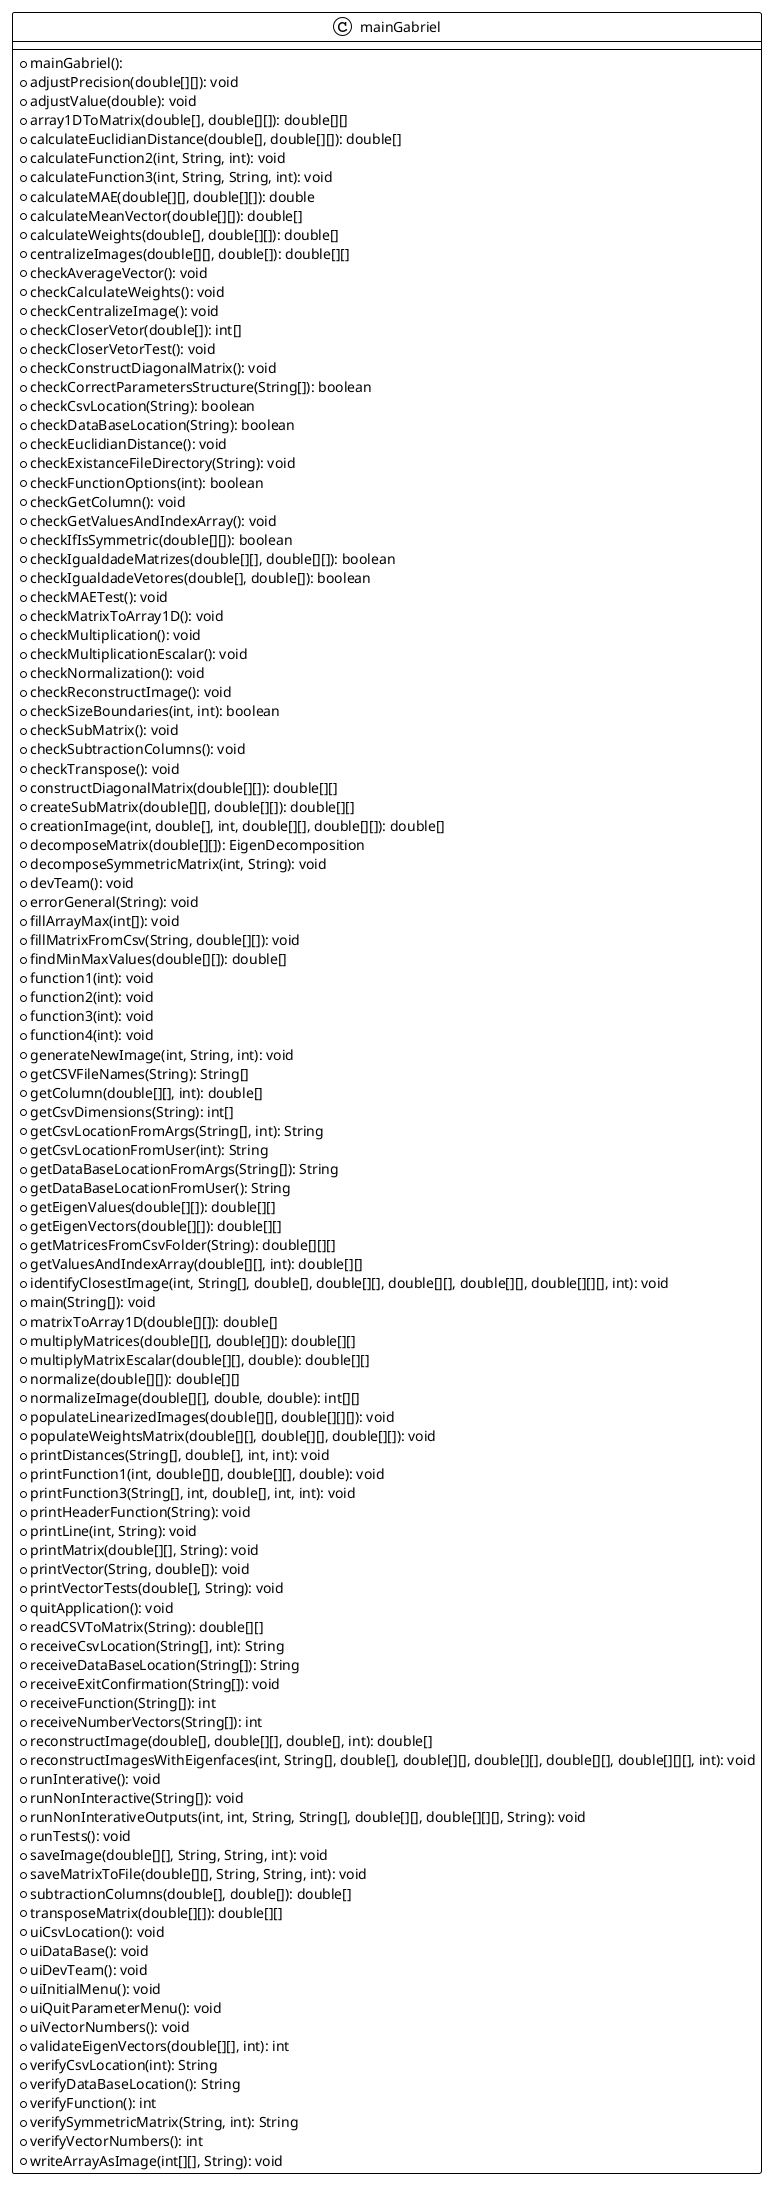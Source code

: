 @startuml

!theme plain
top to bottom direction
skinparam linetype ortho

class mainGabriel {
  + mainGabriel(): 
  + adjustPrecision(double[][]): void
  + adjustValue(double): void
  + array1DToMatrix(double[], double[][]): double[][]
  + calculateEuclidianDistance(double[], double[][]): double[]
  + calculateFunction2(int, String, int): void
  + calculateFunction3(int, String, String, int): void
  + calculateMAE(double[][], double[][]): double
  + calculateMeanVector(double[][]): double[]
  + calculateWeights(double[], double[][]): double[]
  + centralizeImages(double[][], double[]): double[][]
  + checkAverageVector(): void
  + checkCalculateWeights(): void
  + checkCentralizeImage(): void
  + checkCloserVetor(double[]): int[]
  + checkCloserVetorTest(): void
  + checkConstructDiagonalMatrix(): void
  + checkCorrectParametersStructure(String[]): boolean
  + checkCsvLocation(String): boolean
  + checkDataBaseLocation(String): boolean
  + checkEuclidianDistance(): void
  + checkExistanceFileDirectory(String): void
  + checkFunctionOptions(int): boolean
  + checkGetColumn(): void
  + checkGetValuesAndIndexArray(): void
  + checkIfIsSymmetric(double[][]): boolean
  + checkIgualdadeMatrizes(double[][], double[][]): boolean
  + checkIgualdadeVetores(double[], double[]): boolean
  + checkMAETest(): void
  + checkMatrixToArray1D(): void
  + checkMultiplication(): void
  + checkMultiplicationEscalar(): void
  + checkNormalization(): void
  + checkReconstructImage(): void
  + checkSizeBoundaries(int, int): boolean
  + checkSubMatrix(): void
  + checkSubtractionColumns(): void
  + checkTranspose(): void
  + constructDiagonalMatrix(double[][]): double[][]
  + createSubMatrix(double[][], double[][]): double[][]
  + creationImage(int, double[], int, double[][], double[][]): double[]
  + decomposeMatrix(double[][]): EigenDecomposition
  + decomposeSymmetricMatrix(int, String): void
  + devTeam(): void
  + errorGeneral(String): void
  + fillArrayMax(int[]): void
  + fillMatrixFromCsv(String, double[][]): void
  + findMinMaxValues(double[][]): double[]
  + function1(int): void
  + function2(int): void
  + function3(int): void
  + function4(int): void
  + generateNewImage(int, String, int): void
  + getCSVFileNames(String): String[]
  + getColumn(double[][], int): double[]
  + getCsvDimensions(String): int[]
  + getCsvLocationFromArgs(String[], int): String
  + getCsvLocationFromUser(int): String
  + getDataBaseLocationFromArgs(String[]): String
  + getDataBaseLocationFromUser(): String
  + getEigenValues(double[][]): double[][]
  + getEigenVectors(double[][]): double[][]
  + getMatricesFromCsvFolder(String): double[][][]
  + getValuesAndIndexArray(double[][], int): double[][]
  + identifyClosestImage(int, String[], double[], double[][], double[][], double[][], double[][][], int): void
  + main(String[]): void
  + matrixToArray1D(double[][]): double[]
  + multiplyMatrices(double[][], double[][]): double[][]
  + multiplyMatrixEscalar(double[][], double): double[][]
  + normalize(double[][]): double[][]
  + normalizeImage(double[][], double, double): int[][]
  + populateLinearizedImages(double[][], double[][][]): void
  + populateWeightsMatrix(double[][], double[][], double[][]): void
  + printDistances(String[], double[], int, int): void
  + printFunction1(int, double[][], double[][], double): void
  + printFunction3(String[], int, double[], int, int): void
  + printHeaderFunction(String): void
  + printLine(int, String): void
  + printMatrix(double[][], String): void
  + printVector(String, double[]): void
  + printVectorTests(double[], String): void
  + quitApplication(): void
  + readCSVToMatrix(String): double[][]
  + receiveCsvLocation(String[], int): String
  + receiveDataBaseLocation(String[]): String
  + receiveExitConfirmation(String[]): void
  + receiveFunction(String[]): int
  + receiveNumberVectors(String[]): int
  + reconstructImage(double[], double[][], double[], int): double[]
  + reconstructImagesWithEigenfaces(int, String[], double[], double[][], double[][], double[][], double[][][], int): void
  + runInterative(): void
  + runNonInteractive(String[]): void
  + runNonInterativeOutputs(int, int, String, String[], double[][], double[][][], String): void
  + runTests(): void
  + saveImage(double[][], String, String, int): void
  + saveMatrixToFile(double[][], String, String, int): void
  + subtractionColumns(double[], double[]): double[]
  + transposeMatrix(double[][]): double[][]
  + uiCsvLocation(): void
  + uiDataBase(): void
  + uiDevTeam(): void
  + uiInitialMenu(): void
  + uiQuitParameterMenu(): void
  + uiVectorNumbers(): void
  + validateEigenVectors(double[][], int): int
  + verifyCsvLocation(int): String
  + verifyDataBaseLocation(): String
  + verifyFunction(): int
  + verifySymmetricMatrix(String, int): String
  + verifyVectorNumbers(): int
  + writeArrayAsImage(int[][], String): void
}

@enduml
